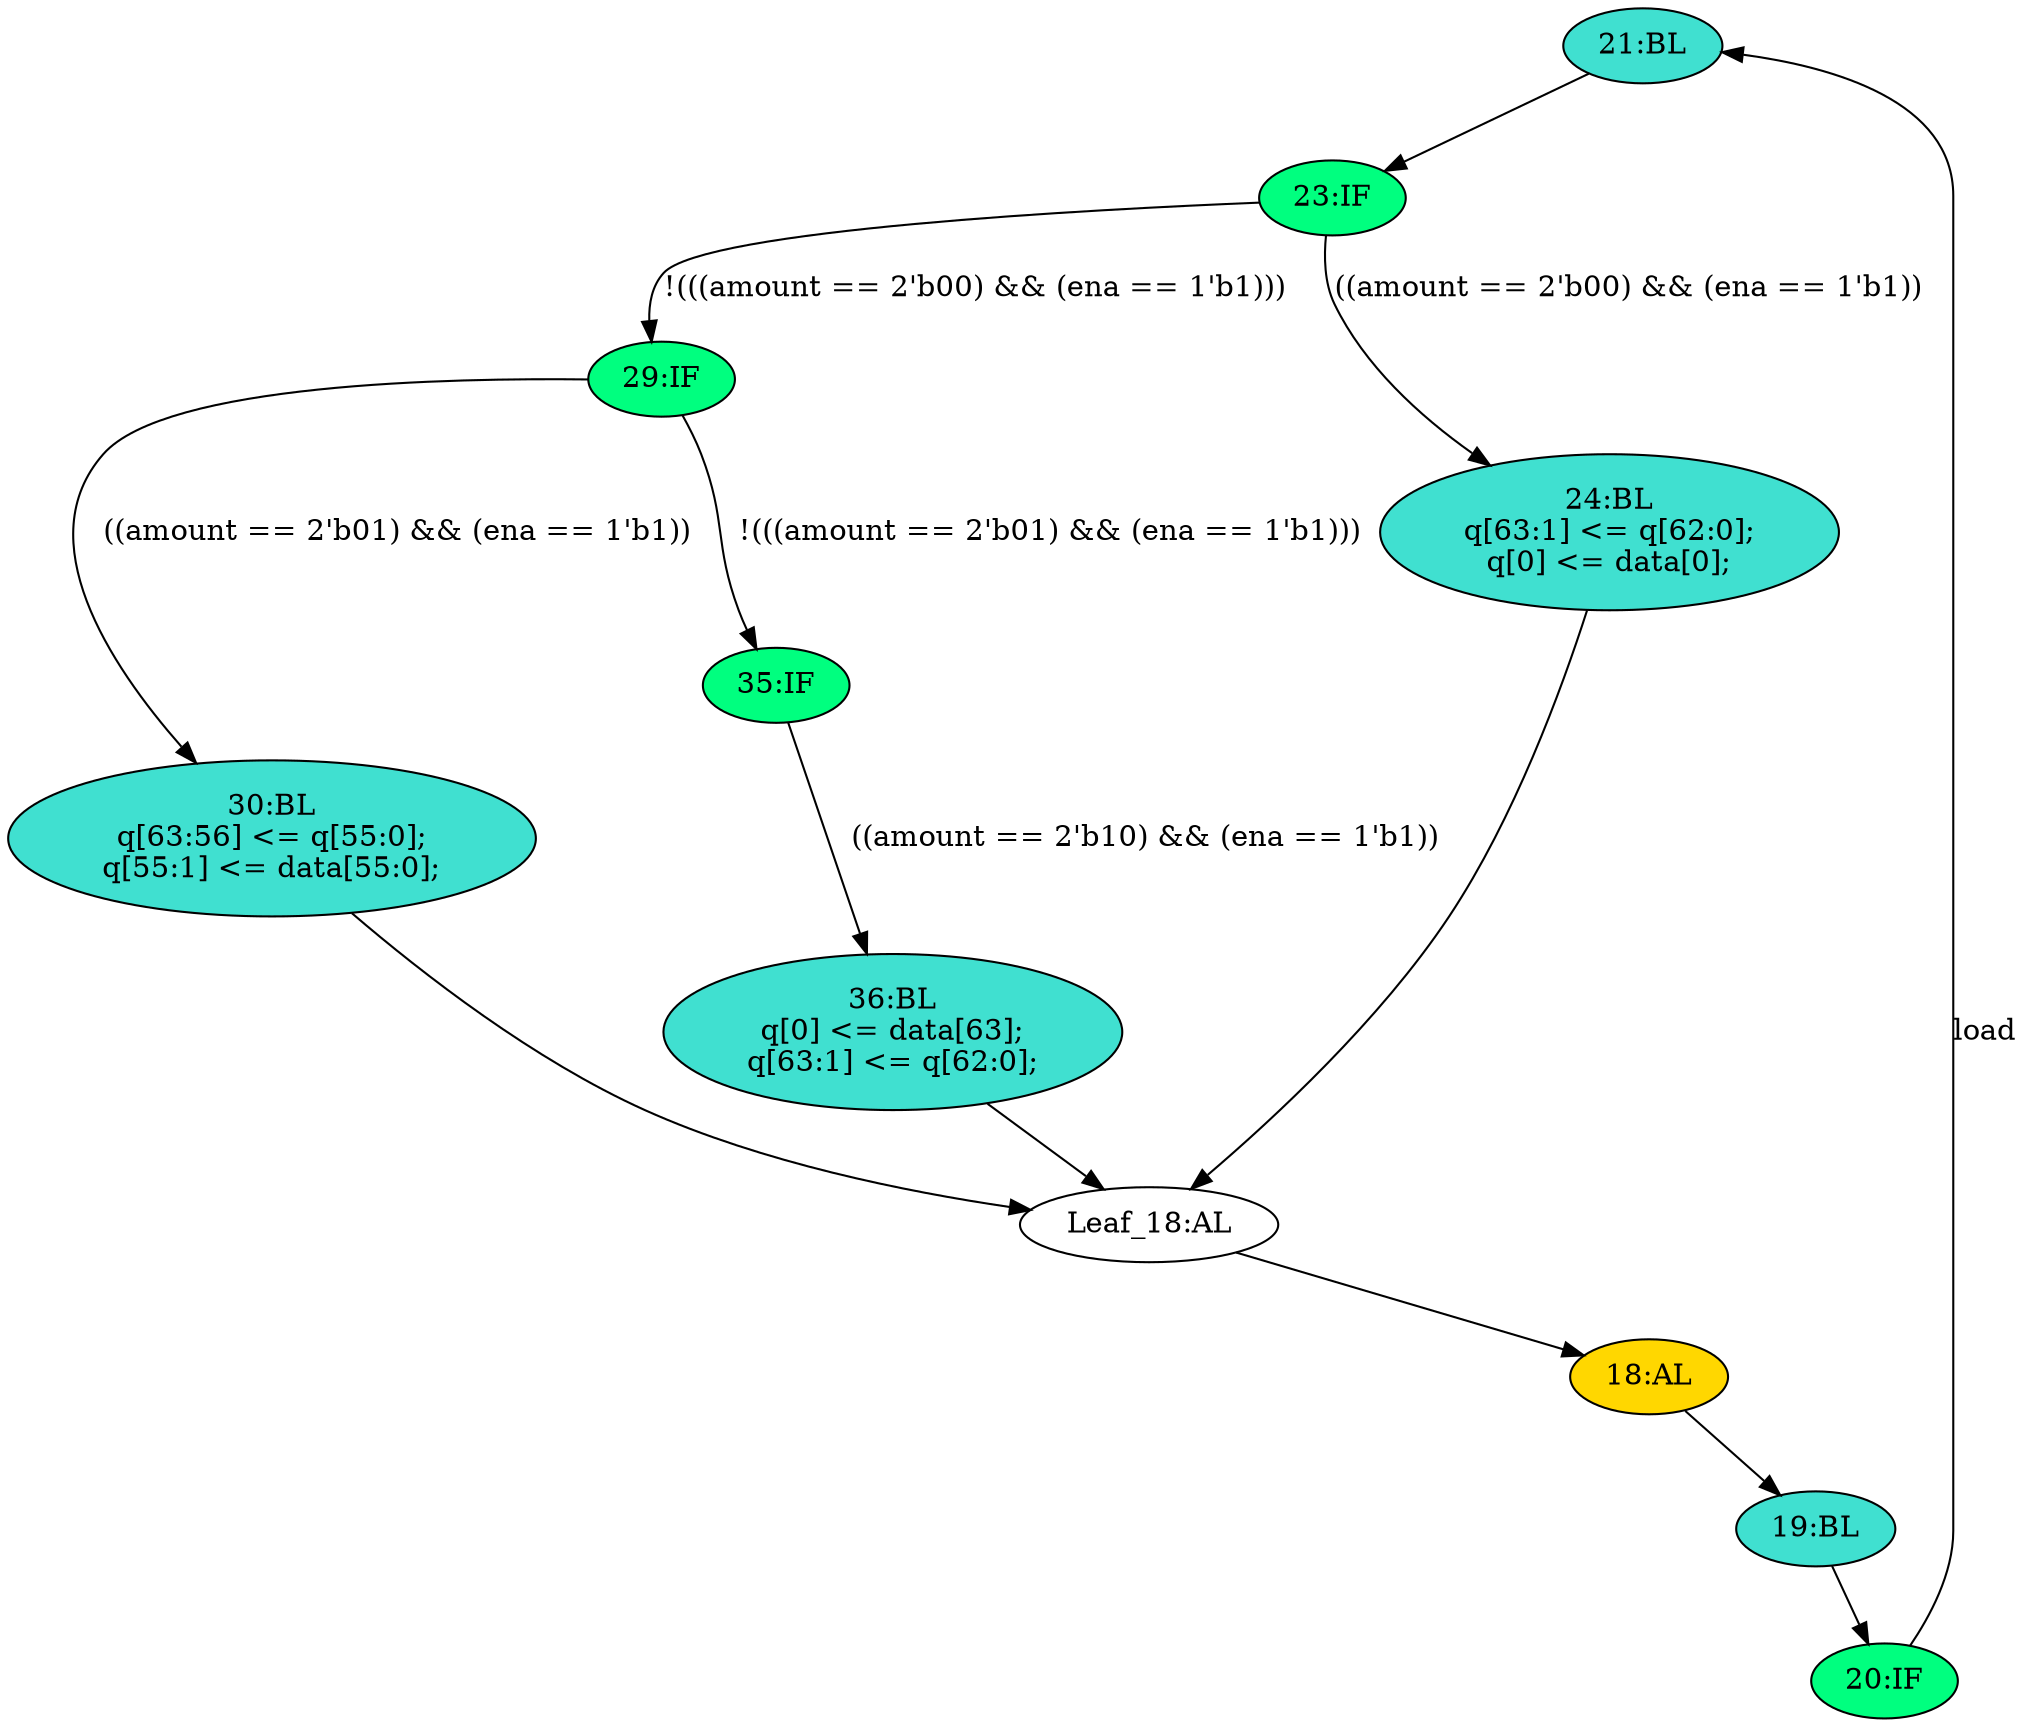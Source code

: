 strict digraph "compose( ,  )" {
	node [label="\N"];
	"21:BL"	[ast="<pyverilog.vparser.ast.Block object at 0x7fb05e3634d0>",
		fillcolor=turquoise,
		label="21:BL",
		statements="[]",
		style=filled,
		typ=Block];
	"23:IF"	[ast="<pyverilog.vparser.ast.IfStatement object at 0x7fb05e366450>",
		fillcolor=springgreen,
		label="23:IF",
		statements="[]",
		style=filled,
		typ=IfStatement];
	"21:BL" -> "23:IF"	[cond="[]",
		lineno=None];
	"29:IF"	[ast="<pyverilog.vparser.ast.IfStatement object at 0x7fb05dfd8dd0>",
		fillcolor=springgreen,
		label="29:IF",
		statements="[]",
		style=filled,
		typ=IfStatement];
	"30:BL"	[ast="<pyverilog.vparser.ast.Block object at 0x7fb05dfd83d0>",
		fillcolor=turquoise,
		label="30:BL
q[63:56] <= q[55:0];
q[55:1] <= data[55:0];",
		statements="[<pyverilog.vparser.ast.NonblockingSubstitution object at 0x7fb05e3e0e50>, <pyverilog.vparser.ast.NonblockingSubstitution object \
at 0x7fb05dfd8350>]",
		style=filled,
		typ=Block];
	"29:IF" -> "30:BL"	[cond="['amount', 'ena']",
		label="((amount == 2'b01) && (ena == 1'b1))",
		lineno=29];
	"35:IF"	[ast="<pyverilog.vparser.ast.IfStatement object at 0x7fb05dfd8b50>",
		fillcolor=springgreen,
		label="35:IF",
		statements="[]",
		style=filled,
		typ=IfStatement];
	"29:IF" -> "35:IF"	[cond="['amount', 'ena']",
		label="!(((amount == 2'b01) && (ena == 1'b1)))",
		lineno=29];
	"Leaf_18:AL"	[def_var="['q']",
		label="Leaf_18:AL"];
	"30:BL" -> "Leaf_18:AL"	[cond="[]",
		lineno=None];
	"24:BL"	[ast="<pyverilog.vparser.ast.Block object at 0x7fb05e37d610>",
		fillcolor=turquoise,
		label="24:BL
q[63:1] <= q[62:0];
q[0] <= data[0];",
		statements="[<pyverilog.vparser.ast.NonblockingSubstitution object at 0x7fb05e37d6d0>, <pyverilog.vparser.ast.NonblockingSubstitution object \
at 0x7fb05e366ad0>]",
		style=filled,
		typ=Block];
	"24:BL" -> "Leaf_18:AL"	[cond="[]",
		lineno=None];
	"18:AL"	[ast="<pyverilog.vparser.ast.Always object at 0x7fb05e30e290>",
		clk_sens=True,
		fillcolor=gold,
		label="18:AL",
		sens="['clk']",
		statements="[]",
		style=filled,
		typ=Always,
		use_var="['load', 'ena', 'amount', 'data', 'q']"];
	"19:BL"	[ast="<pyverilog.vparser.ast.Block object at 0x7fb05e3f50d0>",
		fillcolor=turquoise,
		label="19:BL",
		statements="[]",
		style=filled,
		typ=Block];
	"18:AL" -> "19:BL"	[cond="[]",
		lineno=None];
	"36:BL"	[ast="<pyverilog.vparser.ast.Block object at 0x7fb05dfd8f50>",
		fillcolor=turquoise,
		label="36:BL
q[0] <= data[63];
q[63:1] <= q[62:0];",
		statements="[<pyverilog.vparser.ast.NonblockingSubstitution object at 0x7fb05dfd8ad0>, <pyverilog.vparser.ast.NonblockingSubstitution object \
at 0x7fb05dfd86d0>]",
		style=filled,
		typ=Block];
	"35:IF" -> "36:BL"	[cond="['amount', 'ena']",
		label="((amount == 2'b10) && (ena == 1'b1))",
		lineno=35];
	"23:IF" -> "29:IF"	[cond="['amount', 'ena']",
		label="!(((amount == 2'b00) && (ena == 1'b1)))",
		lineno=23];
	"23:IF" -> "24:BL"	[cond="['amount', 'ena']",
		label="((amount == 2'b00) && (ena == 1'b1))",
		lineno=23];
	"20:IF"	[ast="<pyverilog.vparser.ast.IfStatement object at 0x7fb05e363790>",
		fillcolor=springgreen,
		label="20:IF",
		statements="[]",
		style=filled,
		typ=IfStatement];
	"19:BL" -> "20:IF"	[cond="[]",
		lineno=None];
	"Leaf_18:AL" -> "18:AL";
	"20:IF" -> "21:BL"	[cond="['load']",
		label=load,
		lineno=20];
	"36:BL" -> "Leaf_18:AL"	[cond="[]",
		lineno=None];
}
